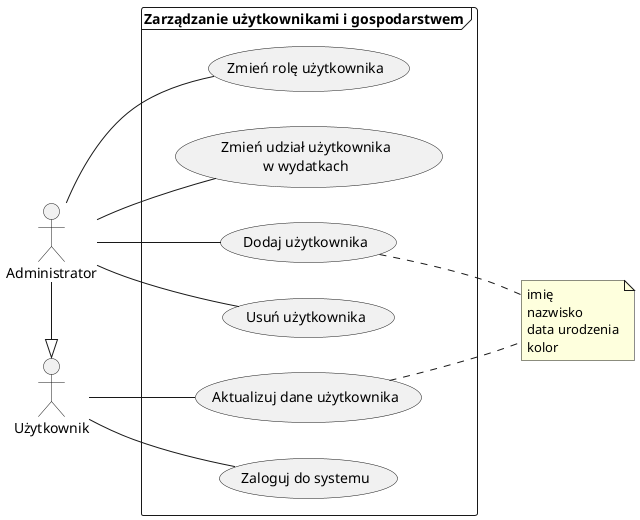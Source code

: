 @startuml ucd_user_management
'Diagram config
left to right direction

' Actors
actor Administrator as admin
actor Użytkownik as user

admin -|> user

' Zarzadzanie uzytkownikami i gospodarstwem
frame "Zarządzanie użytkownikami i gospodarstwem" {
    (Zaloguj do systemu) as login
    (Aktualizuj dane użytkownika) as update_user
    (Usuń użytkownika) as delete_user
    (Dodaj użytkownika) as create_user
    (Zmień rolę użytkownika) as change_user_role
    (Zmień udział użytkownika\nw wydatkach) as change_contribution_percent
}

note "imię\nnazwisko\ndata urodzenia\nkolor" as user_data_note

user_data_note .up. create_user
user_data_note .up. update_user

admin -- delete_user
admin -- change_user_role
admin -- change_contribution_percent
admin -- create_user

user -- login
user -- update_user

@enduml
